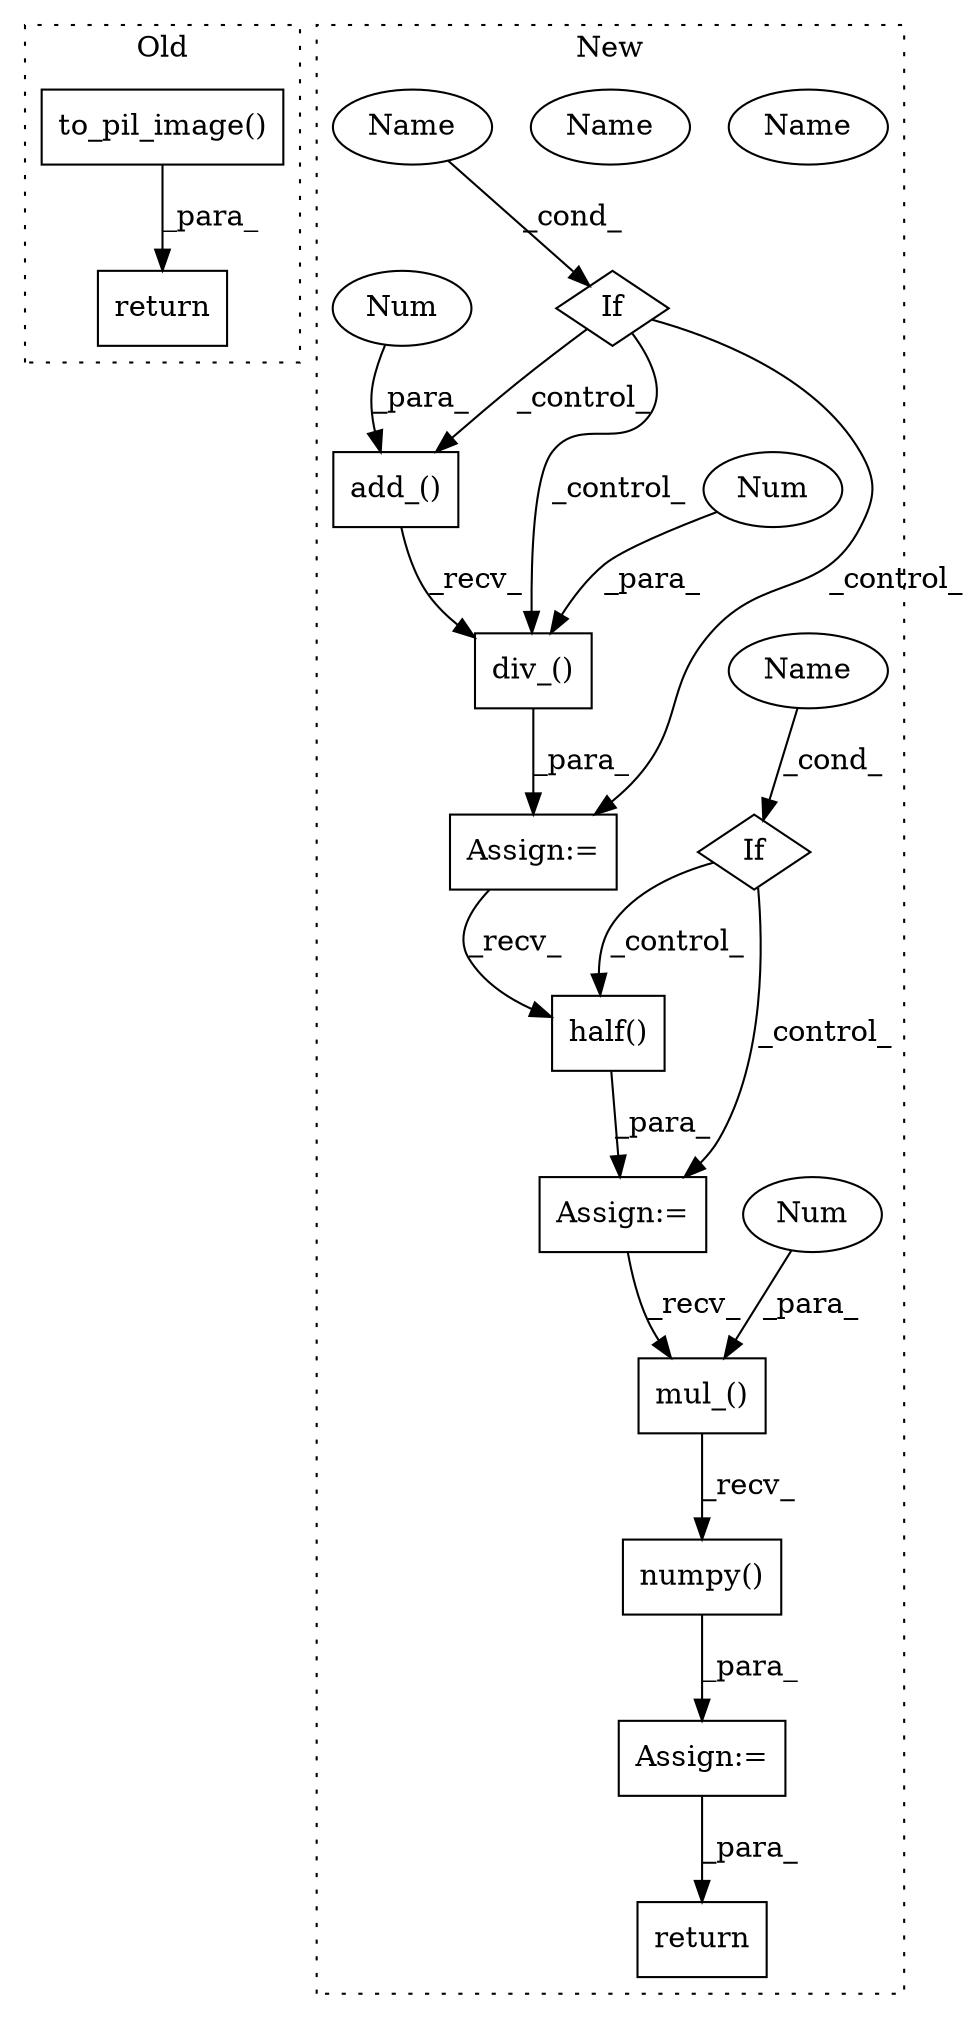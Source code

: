 digraph G {
subgraph cluster0 {
1 [label="to_pil_image()" a="75" s="2403,2424" l="15,1" shape="box"];
12 [label="return" a="93" s="2396" l="7" shape="box"];
label = "Old";
style="dotted";
}
subgraph cluster1 {
2 [label="If" a="96" s="3244" l="3" shape="diamond"];
3 [label="Assign:=" a="68" s="3273" l="3" shape="box"];
4 [label="add_()" a="75" s="3276,3291" l="12,1" shape="box"];
5 [label="div_()" a="75" s="3276,3301" l="22,1" shape="box"];
6 [label="Num" a="76" s="3298" l="3" shape="ellipse"];
7 [label="Num" a="76" s="3288" l="3" shape="ellipse"];
8 [label="Name" a="87" s="3247" l="10" shape="ellipse"];
9 [label="numpy()" a="75" s="3375" l="91" shape="box"];
10 [label="Assign:=" a="68" s="3356" l="3" shape="box"];
11 [label="return" a="93" s="3473" l="7" shape="box"];
13 [label="mul_()" a="75" s="3375,3402" l="24,1" shape="box"];
14 [label="Num" a="76" s="3399" l="3" shape="ellipse"];
15 [label="half()" a="75" s="3333" l="13" shape="box"];
16 [label="If" a="96" s="3307" l="3" shape="diamond"];
17 [label="Name" a="87" s="3310" l="4" shape="ellipse"];
18 [label="Assign:=" a="68" s="3330" l="3" shape="box"];
19 [label="Name" a="87" s="3310" l="4" shape="ellipse"];
20 [label="Name" a="87" s="3247" l="10" shape="ellipse"];
label = "New";
style="dotted";
}
1 -> 12 [label="_para_"];
2 -> 3 [label="_control_"];
2 -> 5 [label="_control_"];
2 -> 4 [label="_control_"];
3 -> 15 [label="_recv_"];
4 -> 5 [label="_recv_"];
5 -> 3 [label="_para_"];
6 -> 5 [label="_para_"];
7 -> 4 [label="_para_"];
9 -> 10 [label="_para_"];
10 -> 11 [label="_para_"];
13 -> 9 [label="_recv_"];
14 -> 13 [label="_para_"];
15 -> 18 [label="_para_"];
16 -> 15 [label="_control_"];
16 -> 18 [label="_control_"];
18 -> 13 [label="_recv_"];
19 -> 16 [label="_cond_"];
20 -> 2 [label="_cond_"];
}